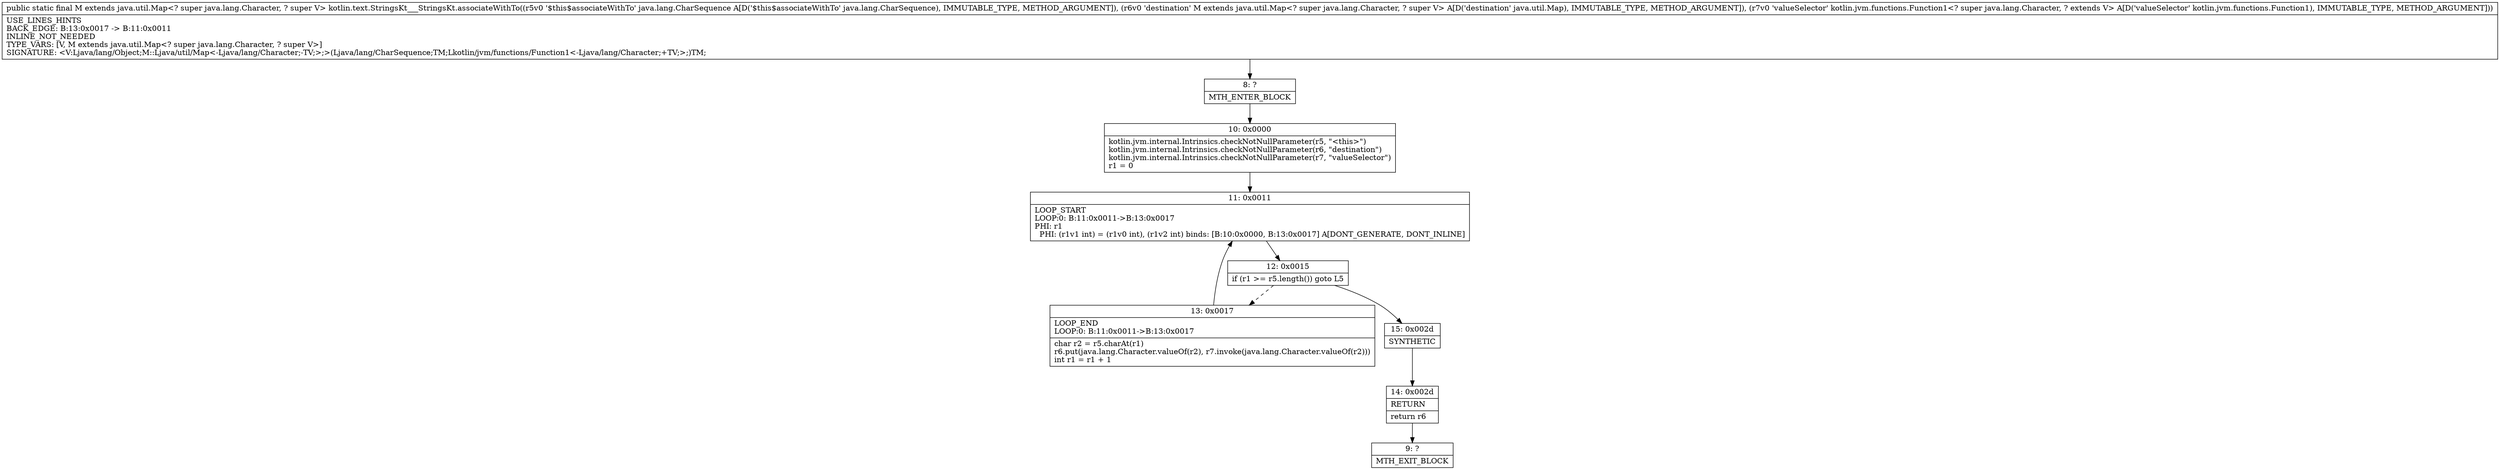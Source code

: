digraph "CFG forkotlin.text.StringsKt___StringsKt.associateWithTo(Ljava\/lang\/CharSequence;Ljava\/util\/Map;Lkotlin\/jvm\/functions\/Function1;)Ljava\/util\/Map;" {
Node_8 [shape=record,label="{8\:\ ?|MTH_ENTER_BLOCK\l}"];
Node_10 [shape=record,label="{10\:\ 0x0000|kotlin.jvm.internal.Intrinsics.checkNotNullParameter(r5, \"\<this\>\")\lkotlin.jvm.internal.Intrinsics.checkNotNullParameter(r6, \"destination\")\lkotlin.jvm.internal.Intrinsics.checkNotNullParameter(r7, \"valueSelector\")\lr1 = 0\l}"];
Node_11 [shape=record,label="{11\:\ 0x0011|LOOP_START\lLOOP:0: B:11:0x0011\-\>B:13:0x0017\lPHI: r1 \l  PHI: (r1v1 int) = (r1v0 int), (r1v2 int) binds: [B:10:0x0000, B:13:0x0017] A[DONT_GENERATE, DONT_INLINE]\l}"];
Node_12 [shape=record,label="{12\:\ 0x0015|if (r1 \>= r5.length()) goto L5\l}"];
Node_13 [shape=record,label="{13\:\ 0x0017|LOOP_END\lLOOP:0: B:11:0x0011\-\>B:13:0x0017\l|char r2 = r5.charAt(r1)\lr6.put(java.lang.Character.valueOf(r2), r7.invoke(java.lang.Character.valueOf(r2)))\lint r1 = r1 + 1\l}"];
Node_15 [shape=record,label="{15\:\ 0x002d|SYNTHETIC\l}"];
Node_14 [shape=record,label="{14\:\ 0x002d|RETURN\l|return r6\l}"];
Node_9 [shape=record,label="{9\:\ ?|MTH_EXIT_BLOCK\l}"];
MethodNode[shape=record,label="{public static final M extends java.util.Map\<? super java.lang.Character, ? super V\> kotlin.text.StringsKt___StringsKt.associateWithTo((r5v0 '$this$associateWithTo' java.lang.CharSequence A[D('$this$associateWithTo' java.lang.CharSequence), IMMUTABLE_TYPE, METHOD_ARGUMENT]), (r6v0 'destination' M extends java.util.Map\<? super java.lang.Character, ? super V\> A[D('destination' java.util.Map), IMMUTABLE_TYPE, METHOD_ARGUMENT]), (r7v0 'valueSelector' kotlin.jvm.functions.Function1\<? super java.lang.Character, ? extends V\> A[D('valueSelector' kotlin.jvm.functions.Function1), IMMUTABLE_TYPE, METHOD_ARGUMENT]))  | USE_LINES_HINTS\lBACK_EDGE: B:13:0x0017 \-\> B:11:0x0011\lINLINE_NOT_NEEDED\lTYPE_VARS: [V, M extends java.util.Map\<? super java.lang.Character, ? super V\>]\lSIGNATURE: \<V:Ljava\/lang\/Object;M::Ljava\/util\/Map\<\-Ljava\/lang\/Character;\-TV;\>;\>(Ljava\/lang\/CharSequence;TM;Lkotlin\/jvm\/functions\/Function1\<\-Ljava\/lang\/Character;+TV;\>;)TM;\l}"];
MethodNode -> Node_8;Node_8 -> Node_10;
Node_10 -> Node_11;
Node_11 -> Node_12;
Node_12 -> Node_13[style=dashed];
Node_12 -> Node_15;
Node_13 -> Node_11;
Node_15 -> Node_14;
Node_14 -> Node_9;
}

